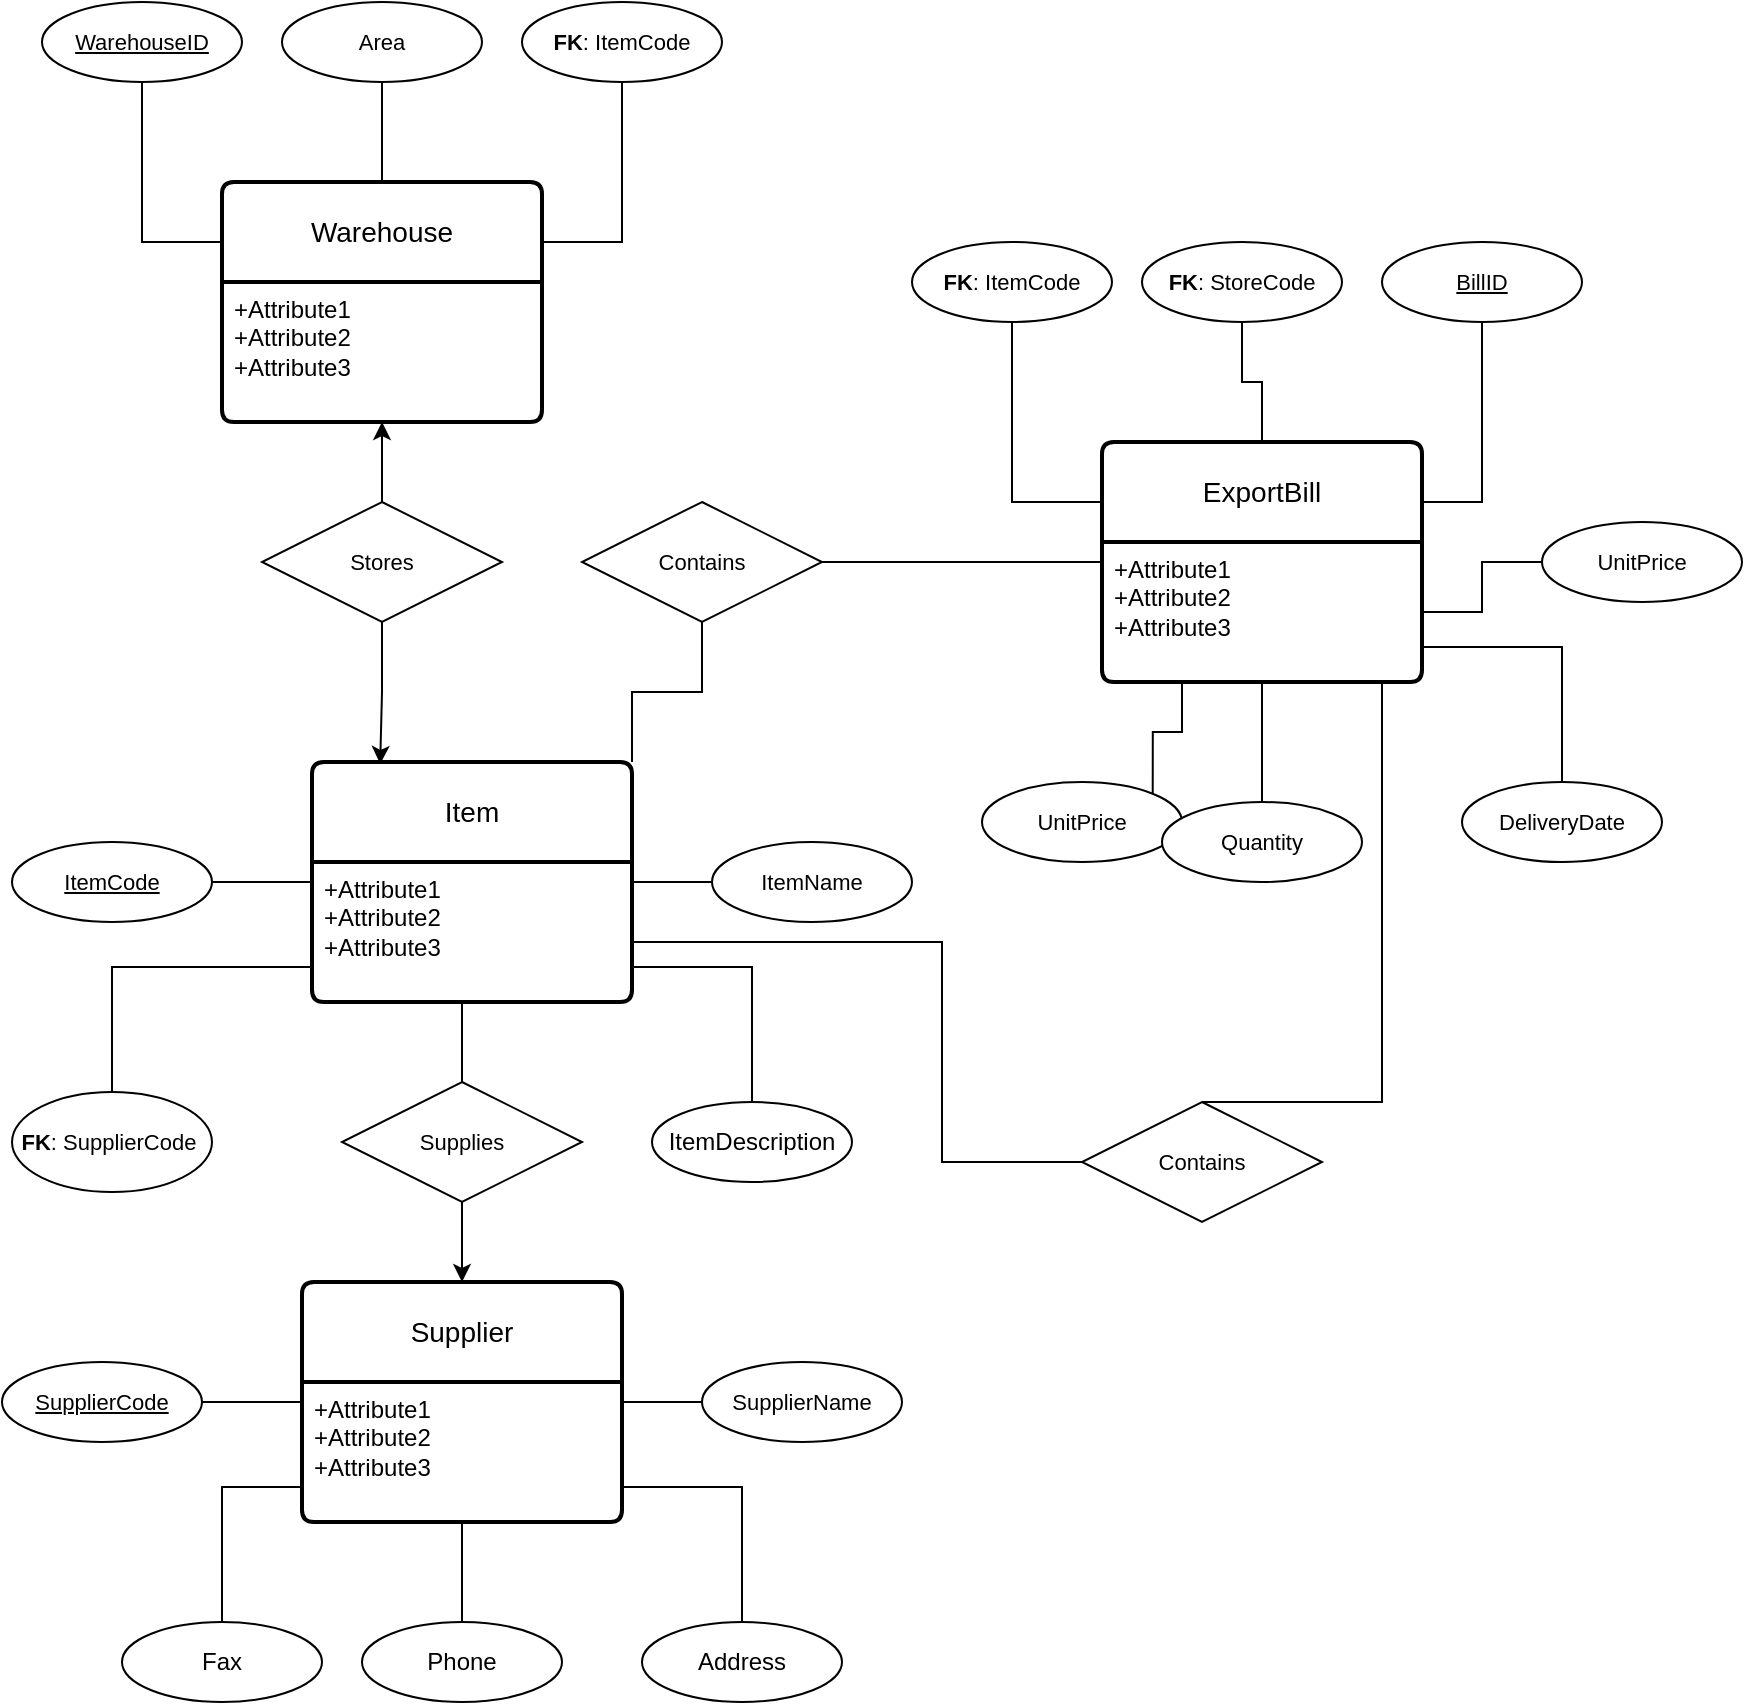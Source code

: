 <mxfile version="24.7.7">
  <diagram id="R2lEEEUBdFMjLlhIrx00" name="Page-1">
    <mxGraphModel dx="1491" dy="2787" grid="1" gridSize="10" guides="1" tooltips="1" connect="1" arrows="1" fold="1" page="1" pageScale="1" pageWidth="850" pageHeight="1100" math="0" shadow="0" extFonts="Permanent Marker^https://fonts.googleapis.com/css?family=Permanent+Marker">
      <root>
        <mxCell id="0" />
        <mxCell id="1" parent="0" />
        <mxCell id="S61wOGUgB-DtKK6DvQTH-1" value="Supplier" style="swimlane;childLayout=stackLayout;horizontal=1;startSize=50;horizontalStack=0;rounded=1;fontSize=14;fontStyle=0;strokeWidth=2;resizeParent=0;resizeLast=1;shadow=0;dashed=0;align=center;arcSize=4;whiteSpace=wrap;html=1;" vertex="1" parent="1">
          <mxGeometry x="590" y="150" width="160" height="120" as="geometry" />
        </mxCell>
        <mxCell id="S61wOGUgB-DtKK6DvQTH-2" value="+Attribute1&#xa;+Attribute2&#xa;+Attribute3" style="align=left;strokeColor=none;fillColor=none;spacingLeft=4;fontSize=12;verticalAlign=top;resizable=0;rotatable=0;part=1;html=1;" vertex="1" parent="S61wOGUgB-DtKK6DvQTH-1">
          <mxGeometry y="50" width="160" height="70" as="geometry" />
        </mxCell>
        <mxCell id="S61wOGUgB-DtKK6DvQTH-15" value="" style="edgeStyle=orthogonalEdgeStyle;shape=connector;rounded=0;orthogonalLoop=1;jettySize=auto;html=1;strokeColor=default;align=center;verticalAlign=middle;fontFamily=Helvetica;fontSize=11;fontColor=default;labelBackgroundColor=default;endArrow=none;endFill=0;" edge="1" parent="1" source="S61wOGUgB-DtKK6DvQTH-3" target="S61wOGUgB-DtKK6DvQTH-2">
          <mxGeometry relative="1" as="geometry" />
        </mxCell>
        <mxCell id="S61wOGUgB-DtKK6DvQTH-3" value="Phone" style="ellipse;whiteSpace=wrap;html=1;align=center;" vertex="1" parent="1">
          <mxGeometry x="620" y="320" width="100" height="40" as="geometry" />
        </mxCell>
        <mxCell id="S61wOGUgB-DtKK6DvQTH-14" style="edgeStyle=orthogonalEdgeStyle;shape=connector;rounded=0;orthogonalLoop=1;jettySize=auto;html=1;exitX=0.5;exitY=0;exitDx=0;exitDy=0;entryX=0;entryY=0.75;entryDx=0;entryDy=0;strokeColor=default;align=center;verticalAlign=middle;fontFamily=Helvetica;fontSize=11;fontColor=default;labelBackgroundColor=default;endArrow=none;endFill=0;" edge="1" parent="1" source="S61wOGUgB-DtKK6DvQTH-6" target="S61wOGUgB-DtKK6DvQTH-2">
          <mxGeometry relative="1" as="geometry" />
        </mxCell>
        <mxCell id="S61wOGUgB-DtKK6DvQTH-6" value="Fax" style="ellipse;whiteSpace=wrap;html=1;align=center;" vertex="1" parent="1">
          <mxGeometry x="500" y="320" width="100" height="40" as="geometry" />
        </mxCell>
        <mxCell id="S61wOGUgB-DtKK6DvQTH-11" style="edgeStyle=orthogonalEdgeStyle;rounded=0;orthogonalLoop=1;jettySize=auto;html=1;exitX=0.5;exitY=0;exitDx=0;exitDy=0;entryX=1;entryY=0.75;entryDx=0;entryDy=0;endArrow=none;endFill=0;" edge="1" parent="1" source="S61wOGUgB-DtKK6DvQTH-9" target="S61wOGUgB-DtKK6DvQTH-2">
          <mxGeometry relative="1" as="geometry" />
        </mxCell>
        <mxCell id="S61wOGUgB-DtKK6DvQTH-9" value="Address" style="ellipse;whiteSpace=wrap;html=1;align=center;" vertex="1" parent="1">
          <mxGeometry x="760" y="320" width="100" height="40" as="geometry" />
        </mxCell>
        <mxCell id="S61wOGUgB-DtKK6DvQTH-17" value="" style="edgeStyle=orthogonalEdgeStyle;shape=connector;rounded=0;orthogonalLoop=1;jettySize=auto;html=1;strokeColor=default;align=center;verticalAlign=middle;fontFamily=Helvetica;fontSize=11;fontColor=default;labelBackgroundColor=default;endArrow=none;endFill=0;" edge="1" parent="1" source="S61wOGUgB-DtKK6DvQTH-16" target="S61wOGUgB-DtKK6DvQTH-2">
          <mxGeometry relative="1" as="geometry">
            <Array as="points">
              <mxPoint x="580" y="210" />
              <mxPoint x="580" y="210" />
            </Array>
          </mxGeometry>
        </mxCell>
        <mxCell id="S61wOGUgB-DtKK6DvQTH-16" value="SupplierCode" style="ellipse;whiteSpace=wrap;html=1;align=center;fontStyle=4;fontFamily=Helvetica;fontSize=11;fontColor=default;labelBackgroundColor=default;" vertex="1" parent="1">
          <mxGeometry x="440" y="190" width="100" height="40" as="geometry" />
        </mxCell>
        <mxCell id="S61wOGUgB-DtKK6DvQTH-19" value="" style="edgeStyle=orthogonalEdgeStyle;shape=connector;rounded=0;orthogonalLoop=1;jettySize=auto;html=1;strokeColor=default;align=center;verticalAlign=middle;fontFamily=Helvetica;fontSize=11;fontColor=default;labelBackgroundColor=default;endArrow=none;endFill=0;" edge="1" parent="1" source="S61wOGUgB-DtKK6DvQTH-18" target="S61wOGUgB-DtKK6DvQTH-2">
          <mxGeometry relative="1" as="geometry">
            <Array as="points">
              <mxPoint x="760" y="210" />
              <mxPoint x="760" y="210" />
            </Array>
          </mxGeometry>
        </mxCell>
        <mxCell id="S61wOGUgB-DtKK6DvQTH-18" value="SupplierName" style="ellipse;whiteSpace=wrap;html=1;align=center;fontFamily=Helvetica;fontSize=11;fontColor=default;labelBackgroundColor=default;" vertex="1" parent="1">
          <mxGeometry x="790" y="190" width="100" height="40" as="geometry" />
        </mxCell>
        <mxCell id="S61wOGUgB-DtKK6DvQTH-22" style="edgeStyle=orthogonalEdgeStyle;shape=connector;rounded=0;orthogonalLoop=1;jettySize=auto;html=1;exitX=0.5;exitY=1;exitDx=0;exitDy=0;entryX=0.5;entryY=0;entryDx=0;entryDy=0;strokeColor=default;align=center;verticalAlign=middle;fontFamily=Helvetica;fontSize=11;fontColor=default;labelBackgroundColor=default;endArrow=classic;endFill=1;" edge="1" parent="1" source="S61wOGUgB-DtKK6DvQTH-20" target="S61wOGUgB-DtKK6DvQTH-1">
          <mxGeometry relative="1" as="geometry" />
        </mxCell>
        <mxCell id="S61wOGUgB-DtKK6DvQTH-37" value="" style="edgeStyle=orthogonalEdgeStyle;shape=connector;rounded=0;orthogonalLoop=1;jettySize=auto;html=1;strokeColor=default;align=center;verticalAlign=middle;fontFamily=Helvetica;fontSize=11;fontColor=default;labelBackgroundColor=default;endArrow=none;endFill=0;" edge="1" parent="1" source="S61wOGUgB-DtKK6DvQTH-20" target="S61wOGUgB-DtKK6DvQTH-24">
          <mxGeometry relative="1" as="geometry">
            <Array as="points">
              <mxPoint x="670" y="20" />
              <mxPoint x="670" y="20" />
            </Array>
          </mxGeometry>
        </mxCell>
        <mxCell id="S61wOGUgB-DtKK6DvQTH-20" value="Supplies " style="shape=rhombus;perimeter=rhombusPerimeter;whiteSpace=wrap;html=1;align=center;fontFamily=Helvetica;fontSize=11;fontColor=default;labelBackgroundColor=default;" vertex="1" parent="1">
          <mxGeometry x="610" y="50" width="120" height="60" as="geometry" />
        </mxCell>
        <mxCell id="S61wOGUgB-DtKK6DvQTH-23" value="Item" style="swimlane;childLayout=stackLayout;horizontal=1;startSize=50;horizontalStack=0;rounded=1;fontSize=14;fontStyle=0;strokeWidth=2;resizeParent=0;resizeLast=1;shadow=0;dashed=0;align=center;arcSize=4;whiteSpace=wrap;html=1;" vertex="1" parent="1">
          <mxGeometry x="595" y="-110" width="160" height="120" as="geometry" />
        </mxCell>
        <mxCell id="S61wOGUgB-DtKK6DvQTH-24" value="+Attribute1&#xa;+Attribute2&#xa;+Attribute3" style="align=left;strokeColor=none;fillColor=none;spacingLeft=4;fontSize=12;verticalAlign=top;resizable=0;rotatable=0;part=1;html=1;" vertex="1" parent="S61wOGUgB-DtKK6DvQTH-23">
          <mxGeometry y="50" width="160" height="70" as="geometry" />
        </mxCell>
        <mxCell id="S61wOGUgB-DtKK6DvQTH-29" style="edgeStyle=orthogonalEdgeStyle;rounded=0;orthogonalLoop=1;jettySize=auto;html=1;exitX=0.5;exitY=0;exitDx=0;exitDy=0;entryX=1;entryY=0.75;entryDx=0;entryDy=0;endArrow=none;endFill=0;" edge="1" parent="1" source="S61wOGUgB-DtKK6DvQTH-30" target="S61wOGUgB-DtKK6DvQTH-24">
          <mxGeometry relative="1" as="geometry" />
        </mxCell>
        <mxCell id="S61wOGUgB-DtKK6DvQTH-30" value="ItemDescription" style="ellipse;whiteSpace=wrap;html=1;align=center;" vertex="1" parent="1">
          <mxGeometry x="765" y="60" width="100" height="40" as="geometry" />
        </mxCell>
        <mxCell id="S61wOGUgB-DtKK6DvQTH-31" value="" style="edgeStyle=orthogonalEdgeStyle;shape=connector;rounded=0;orthogonalLoop=1;jettySize=auto;html=1;strokeColor=default;align=center;verticalAlign=middle;fontFamily=Helvetica;fontSize=11;fontColor=default;labelBackgroundColor=default;endArrow=none;endFill=0;" edge="1" parent="1" source="S61wOGUgB-DtKK6DvQTH-32" target="S61wOGUgB-DtKK6DvQTH-24">
          <mxGeometry relative="1" as="geometry">
            <Array as="points">
              <mxPoint x="585" y="-50" />
              <mxPoint x="585" y="-50" />
            </Array>
          </mxGeometry>
        </mxCell>
        <mxCell id="S61wOGUgB-DtKK6DvQTH-32" value="ItemCode" style="ellipse;whiteSpace=wrap;html=1;align=center;fontStyle=4;fontFamily=Helvetica;fontSize=11;fontColor=default;labelBackgroundColor=default;" vertex="1" parent="1">
          <mxGeometry x="445" y="-70" width="100" height="40" as="geometry" />
        </mxCell>
        <mxCell id="S61wOGUgB-DtKK6DvQTH-33" value="" style="edgeStyle=orthogonalEdgeStyle;shape=connector;rounded=0;orthogonalLoop=1;jettySize=auto;html=1;strokeColor=default;align=center;verticalAlign=middle;fontFamily=Helvetica;fontSize=11;fontColor=default;labelBackgroundColor=default;endArrow=none;endFill=0;" edge="1" parent="1" source="S61wOGUgB-DtKK6DvQTH-34" target="S61wOGUgB-DtKK6DvQTH-24">
          <mxGeometry relative="1" as="geometry">
            <Array as="points">
              <mxPoint x="765" y="-50" />
              <mxPoint x="765" y="-50" />
            </Array>
          </mxGeometry>
        </mxCell>
        <mxCell id="S61wOGUgB-DtKK6DvQTH-34" value="ItemName" style="ellipse;whiteSpace=wrap;html=1;align=center;fontFamily=Helvetica;fontSize=11;fontColor=default;labelBackgroundColor=default;" vertex="1" parent="1">
          <mxGeometry x="795" y="-70" width="100" height="40" as="geometry" />
        </mxCell>
        <mxCell id="S61wOGUgB-DtKK6DvQTH-44" value="" style="edgeStyle=orthogonalEdgeStyle;shape=connector;rounded=0;orthogonalLoop=1;jettySize=auto;html=1;strokeColor=default;align=center;verticalAlign=middle;fontFamily=Helvetica;fontSize=11;fontColor=default;labelBackgroundColor=default;endArrow=classic;endFill=1;" edge="1" parent="1" source="S61wOGUgB-DtKK6DvQTH-38" target="S61wOGUgB-DtKK6DvQTH-43">
          <mxGeometry relative="1" as="geometry" />
        </mxCell>
        <mxCell id="S61wOGUgB-DtKK6DvQTH-38" value="Stores " style="shape=rhombus;perimeter=rhombusPerimeter;whiteSpace=wrap;html=1;align=center;fontFamily=Helvetica;fontSize=11;fontColor=default;labelBackgroundColor=default;" vertex="1" parent="1">
          <mxGeometry x="570" y="-240" width="120" height="60" as="geometry" />
        </mxCell>
        <mxCell id="S61wOGUgB-DtKK6DvQTH-39" style="edgeStyle=orthogonalEdgeStyle;shape=connector;rounded=0;orthogonalLoop=1;jettySize=auto;html=1;exitX=0.5;exitY=1;exitDx=0;exitDy=0;entryX=0.213;entryY=0.008;entryDx=0;entryDy=0;entryPerimeter=0;strokeColor=default;align=center;verticalAlign=middle;fontFamily=Helvetica;fontSize=11;fontColor=default;labelBackgroundColor=default;endArrow=classic;endFill=1;" edge="1" parent="1" source="S61wOGUgB-DtKK6DvQTH-38" target="S61wOGUgB-DtKK6DvQTH-23">
          <mxGeometry relative="1" as="geometry" />
        </mxCell>
        <mxCell id="S61wOGUgB-DtKK6DvQTH-41" style="edgeStyle=orthogonalEdgeStyle;shape=connector;rounded=0;orthogonalLoop=1;jettySize=auto;html=1;exitX=0.5;exitY=1;exitDx=0;exitDy=0;entryX=1;entryY=0;entryDx=0;entryDy=0;strokeColor=default;align=center;verticalAlign=middle;fontFamily=Helvetica;fontSize=11;fontColor=default;labelBackgroundColor=default;endArrow=none;endFill=0;" edge="1" parent="1" source="S61wOGUgB-DtKK6DvQTH-40" target="S61wOGUgB-DtKK6DvQTH-23">
          <mxGeometry relative="1" as="geometry" />
        </mxCell>
        <mxCell id="S61wOGUgB-DtKK6DvQTH-55" style="edgeStyle=orthogonalEdgeStyle;shape=connector;rounded=0;orthogonalLoop=1;jettySize=auto;html=1;exitX=1;exitY=0.5;exitDx=0;exitDy=0;strokeColor=default;align=center;verticalAlign=middle;fontFamily=Helvetica;fontSize=11;fontColor=default;labelBackgroundColor=default;endArrow=none;endFill=0;" edge="1" parent="1" source="S61wOGUgB-DtKK6DvQTH-40" target="S61wOGUgB-DtKK6DvQTH-56">
          <mxGeometry relative="1" as="geometry">
            <mxPoint x="1030" y="-210" as="targetPoint" />
          </mxGeometry>
        </mxCell>
        <mxCell id="S61wOGUgB-DtKK6DvQTH-40" value="Contains " style="shape=rhombus;perimeter=rhombusPerimeter;whiteSpace=wrap;html=1;align=center;fontFamily=Helvetica;fontSize=11;fontColor=default;labelBackgroundColor=default;" vertex="1" parent="1">
          <mxGeometry x="730" y="-240" width="120" height="60" as="geometry" />
        </mxCell>
        <mxCell id="S61wOGUgB-DtKK6DvQTH-47" value="" style="edgeStyle=orthogonalEdgeStyle;shape=connector;rounded=0;orthogonalLoop=1;jettySize=auto;html=1;strokeColor=default;align=center;verticalAlign=middle;fontFamily=Helvetica;fontSize=11;fontColor=default;labelBackgroundColor=default;endArrow=none;endFill=0;" edge="1" parent="1" source="S61wOGUgB-DtKK6DvQTH-42" target="S61wOGUgB-DtKK6DvQTH-45">
          <mxGeometry relative="1" as="geometry" />
        </mxCell>
        <mxCell id="S61wOGUgB-DtKK6DvQTH-42" value="Warehouse" style="swimlane;childLayout=stackLayout;horizontal=1;startSize=50;horizontalStack=0;rounded=1;fontSize=14;fontStyle=0;strokeWidth=2;resizeParent=0;resizeLast=1;shadow=0;dashed=0;align=center;arcSize=4;whiteSpace=wrap;html=1;fontFamily=Helvetica;fontColor=default;labelBackgroundColor=default;" vertex="1" parent="1">
          <mxGeometry x="550" y="-400" width="160" height="120" as="geometry" />
        </mxCell>
        <mxCell id="S61wOGUgB-DtKK6DvQTH-43" value="+Attribute1&#xa;+Attribute2&#xa;+Attribute3" style="align=left;strokeColor=none;fillColor=none;spacingLeft=4;fontSize=12;verticalAlign=top;resizable=0;rotatable=0;part=1;html=1;fontFamily=Helvetica;fontColor=default;labelBackgroundColor=default;" vertex="1" parent="S61wOGUgB-DtKK6DvQTH-42">
          <mxGeometry y="50" width="160" height="70" as="geometry" />
        </mxCell>
        <mxCell id="S61wOGUgB-DtKK6DvQTH-45" value="Area" style="ellipse;whiteSpace=wrap;html=1;align=center;fontFamily=Helvetica;fontSize=11;fontColor=default;labelBackgroundColor=default;" vertex="1" parent="1">
          <mxGeometry x="580" y="-490" width="100" height="40" as="geometry" />
        </mxCell>
        <mxCell id="S61wOGUgB-DtKK6DvQTH-49" style="edgeStyle=orthogonalEdgeStyle;shape=connector;rounded=0;orthogonalLoop=1;jettySize=auto;html=1;exitX=0.5;exitY=1;exitDx=0;exitDy=0;entryX=1;entryY=0.25;entryDx=0;entryDy=0;strokeColor=default;align=center;verticalAlign=middle;fontFamily=Helvetica;fontSize=11;fontColor=default;labelBackgroundColor=default;endArrow=none;endFill=0;" edge="1" parent="1" source="S61wOGUgB-DtKK6DvQTH-48" target="S61wOGUgB-DtKK6DvQTH-42">
          <mxGeometry relative="1" as="geometry" />
        </mxCell>
        <mxCell id="S61wOGUgB-DtKK6DvQTH-48" value="&lt;strong&gt;FK&lt;/strong&gt;: ItemCode" style="ellipse;whiteSpace=wrap;html=1;align=center;fontFamily=Helvetica;fontSize=11;fontColor=default;labelBackgroundColor=default;" vertex="1" parent="1">
          <mxGeometry x="700" y="-490" width="100" height="40" as="geometry" />
        </mxCell>
        <mxCell id="S61wOGUgB-DtKK6DvQTH-51" style="edgeStyle=orthogonalEdgeStyle;shape=connector;rounded=0;orthogonalLoop=1;jettySize=auto;html=1;exitX=0.5;exitY=1;exitDx=0;exitDy=0;entryX=0;entryY=0.25;entryDx=0;entryDy=0;strokeColor=default;align=center;verticalAlign=middle;fontFamily=Helvetica;fontSize=11;fontColor=default;labelBackgroundColor=default;endArrow=none;endFill=0;" edge="1" parent="1" source="S61wOGUgB-DtKK6DvQTH-50" target="S61wOGUgB-DtKK6DvQTH-42">
          <mxGeometry relative="1" as="geometry" />
        </mxCell>
        <mxCell id="S61wOGUgB-DtKK6DvQTH-50" value="WarehouseID" style="ellipse;whiteSpace=wrap;html=1;align=center;fontStyle=4;fontFamily=Helvetica;fontSize=11;fontColor=default;labelBackgroundColor=default;" vertex="1" parent="1">
          <mxGeometry x="460" y="-490" width="100" height="40" as="geometry" />
        </mxCell>
        <mxCell id="S61wOGUgB-DtKK6DvQTH-54" style="edgeStyle=orthogonalEdgeStyle;shape=connector;rounded=0;orthogonalLoop=1;jettySize=auto;html=1;exitX=0.5;exitY=0;exitDx=0;exitDy=0;entryX=0;entryY=0.75;entryDx=0;entryDy=0;strokeColor=default;align=center;verticalAlign=middle;fontFamily=Helvetica;fontSize=11;fontColor=default;labelBackgroundColor=default;endArrow=none;endFill=0;" edge="1" parent="1" source="S61wOGUgB-DtKK6DvQTH-52" target="S61wOGUgB-DtKK6DvQTH-24">
          <mxGeometry relative="1" as="geometry" />
        </mxCell>
        <mxCell id="S61wOGUgB-DtKK6DvQTH-52" value="&lt;strong&gt;FK&lt;/strong&gt;: SupplierCode&amp;nbsp;" style="ellipse;whiteSpace=wrap;html=1;align=center;fontFamily=Helvetica;fontSize=11;fontColor=default;labelBackgroundColor=default;" vertex="1" parent="1">
          <mxGeometry x="445" y="55" width="100" height="50" as="geometry" />
        </mxCell>
        <mxCell id="S61wOGUgB-DtKK6DvQTH-56" value="ExportBill" style="swimlane;childLayout=stackLayout;horizontal=1;startSize=50;horizontalStack=0;rounded=1;fontSize=14;fontStyle=0;strokeWidth=2;resizeParent=0;resizeLast=1;shadow=0;dashed=0;align=center;arcSize=4;whiteSpace=wrap;html=1;fontFamily=Helvetica;fontColor=default;labelBackgroundColor=default;" vertex="1" parent="1">
          <mxGeometry x="990" y="-270" width="160" height="120" as="geometry" />
        </mxCell>
        <mxCell id="S61wOGUgB-DtKK6DvQTH-57" value="+Attribute1&#xa;+Attribute2&#xa;+Attribute3" style="align=left;strokeColor=none;fillColor=none;spacingLeft=4;fontSize=12;verticalAlign=top;resizable=0;rotatable=0;part=1;html=1;fontFamily=Helvetica;fontColor=default;labelBackgroundColor=default;" vertex="1" parent="S61wOGUgB-DtKK6DvQTH-56">
          <mxGeometry y="50" width="160" height="70" as="geometry" />
        </mxCell>
        <mxCell id="S61wOGUgB-DtKK6DvQTH-73" style="edgeStyle=orthogonalEdgeStyle;shape=connector;rounded=0;orthogonalLoop=1;jettySize=auto;html=1;exitX=0.5;exitY=1;exitDx=0;exitDy=0;entryX=0;entryY=0.25;entryDx=0;entryDy=0;strokeColor=default;align=center;verticalAlign=middle;fontFamily=Helvetica;fontSize=11;fontColor=default;labelBackgroundColor=default;endArrow=none;endFill=0;" edge="1" parent="1" source="S61wOGUgB-DtKK6DvQTH-58" target="S61wOGUgB-DtKK6DvQTH-56">
          <mxGeometry relative="1" as="geometry" />
        </mxCell>
        <mxCell id="S61wOGUgB-DtKK6DvQTH-58" value="&lt;strong&gt;FK&lt;/strong&gt;: ItemCode" style="ellipse;whiteSpace=wrap;html=1;align=center;fontFamily=Helvetica;fontSize=11;fontColor=default;labelBackgroundColor=default;" vertex="1" parent="1">
          <mxGeometry x="895" y="-370" width="100" height="40" as="geometry" />
        </mxCell>
        <mxCell id="S61wOGUgB-DtKK6DvQTH-72" style="edgeStyle=orthogonalEdgeStyle;shape=connector;rounded=0;orthogonalLoop=1;jettySize=auto;html=1;exitX=0.5;exitY=1;exitDx=0;exitDy=0;entryX=0.5;entryY=0;entryDx=0;entryDy=0;strokeColor=default;align=center;verticalAlign=middle;fontFamily=Helvetica;fontSize=11;fontColor=default;labelBackgroundColor=default;endArrow=none;endFill=0;" edge="1" parent="1" source="S61wOGUgB-DtKK6DvQTH-59" target="S61wOGUgB-DtKK6DvQTH-56">
          <mxGeometry relative="1" as="geometry" />
        </mxCell>
        <mxCell id="S61wOGUgB-DtKK6DvQTH-59" value="&lt;strong&gt;FK&lt;/strong&gt;: StoreCode" style="ellipse;whiteSpace=wrap;html=1;align=center;fontFamily=Helvetica;fontSize=11;fontColor=default;labelBackgroundColor=default;" vertex="1" parent="1">
          <mxGeometry x="1010" y="-370" width="100" height="40" as="geometry" />
        </mxCell>
        <mxCell id="S61wOGUgB-DtKK6DvQTH-71" style="edgeStyle=orthogonalEdgeStyle;shape=connector;rounded=0;orthogonalLoop=1;jettySize=auto;html=1;exitX=0.5;exitY=1;exitDx=0;exitDy=0;entryX=1;entryY=0.25;entryDx=0;entryDy=0;strokeColor=default;align=center;verticalAlign=middle;fontFamily=Helvetica;fontSize=11;fontColor=default;labelBackgroundColor=default;endArrow=none;endFill=0;" edge="1" parent="1" source="S61wOGUgB-DtKK6DvQTH-60" target="S61wOGUgB-DtKK6DvQTH-56">
          <mxGeometry relative="1" as="geometry" />
        </mxCell>
        <mxCell id="S61wOGUgB-DtKK6DvQTH-60" value="BillID" style="ellipse;whiteSpace=wrap;html=1;align=center;fontStyle=4;fontFamily=Helvetica;fontSize=11;fontColor=default;labelBackgroundColor=default;" vertex="1" parent="1">
          <mxGeometry x="1130" y="-370" width="100" height="40" as="geometry" />
        </mxCell>
        <mxCell id="S61wOGUgB-DtKK6DvQTH-69" style="edgeStyle=orthogonalEdgeStyle;shape=connector;rounded=0;orthogonalLoop=1;jettySize=auto;html=1;exitX=1;exitY=0;exitDx=0;exitDy=0;entryX=0.25;entryY=1;entryDx=0;entryDy=0;strokeColor=default;align=center;verticalAlign=middle;fontFamily=Helvetica;fontSize=11;fontColor=default;labelBackgroundColor=default;endArrow=none;endFill=0;" edge="1" parent="1" source="S61wOGUgB-DtKK6DvQTH-61" target="S61wOGUgB-DtKK6DvQTH-57">
          <mxGeometry relative="1" as="geometry" />
        </mxCell>
        <mxCell id="S61wOGUgB-DtKK6DvQTH-61" value="UnitPrice" style="ellipse;whiteSpace=wrap;html=1;align=center;fontFamily=Helvetica;fontSize=11;fontColor=default;labelBackgroundColor=default;" vertex="1" parent="1">
          <mxGeometry x="930" y="-100" width="100" height="40" as="geometry" />
        </mxCell>
        <mxCell id="S61wOGUgB-DtKK6DvQTH-65" value="" style="edgeStyle=orthogonalEdgeStyle;shape=connector;rounded=0;orthogonalLoop=1;jettySize=auto;html=1;strokeColor=default;align=center;verticalAlign=middle;fontFamily=Helvetica;fontSize=11;fontColor=default;labelBackgroundColor=default;endArrow=none;endFill=0;" edge="1" parent="1" source="S61wOGUgB-DtKK6DvQTH-62" target="S61wOGUgB-DtKK6DvQTH-57">
          <mxGeometry relative="1" as="geometry" />
        </mxCell>
        <mxCell id="S61wOGUgB-DtKK6DvQTH-62" value="Quantity" style="ellipse;whiteSpace=wrap;html=1;align=center;fontFamily=Helvetica;fontSize=11;fontColor=default;labelBackgroundColor=default;" vertex="1" parent="1">
          <mxGeometry x="1020" y="-90" width="100" height="40" as="geometry" />
        </mxCell>
        <mxCell id="S61wOGUgB-DtKK6DvQTH-70" style="edgeStyle=orthogonalEdgeStyle;shape=connector;rounded=0;orthogonalLoop=1;jettySize=auto;html=1;exitX=0.5;exitY=0;exitDx=0;exitDy=0;entryX=1;entryY=0.75;entryDx=0;entryDy=0;strokeColor=default;align=center;verticalAlign=middle;fontFamily=Helvetica;fontSize=11;fontColor=default;labelBackgroundColor=default;endArrow=none;endFill=0;" edge="1" parent="1" source="S61wOGUgB-DtKK6DvQTH-63" target="S61wOGUgB-DtKK6DvQTH-57">
          <mxGeometry relative="1" as="geometry" />
        </mxCell>
        <mxCell id="S61wOGUgB-DtKK6DvQTH-63" value="DeliveryDate" style="ellipse;whiteSpace=wrap;html=1;align=center;fontFamily=Helvetica;fontSize=11;fontColor=default;labelBackgroundColor=default;" vertex="1" parent="1">
          <mxGeometry x="1170" y="-100" width="100" height="40" as="geometry" />
        </mxCell>
        <mxCell id="S61wOGUgB-DtKK6DvQTH-75" value="" style="edgeStyle=orthogonalEdgeStyle;shape=connector;rounded=0;orthogonalLoop=1;jettySize=auto;html=1;strokeColor=default;align=center;verticalAlign=middle;fontFamily=Helvetica;fontSize=11;fontColor=default;labelBackgroundColor=default;endArrow=none;endFill=0;" edge="1" parent="1" source="S61wOGUgB-DtKK6DvQTH-74" target="S61wOGUgB-DtKK6DvQTH-57">
          <mxGeometry relative="1" as="geometry" />
        </mxCell>
        <mxCell id="S61wOGUgB-DtKK6DvQTH-74" value="UnitPrice" style="ellipse;whiteSpace=wrap;html=1;align=center;fontFamily=Helvetica;fontSize=11;fontColor=default;labelBackgroundColor=default;" vertex="1" parent="1">
          <mxGeometry x="1210" y="-230" width="100" height="40" as="geometry" />
        </mxCell>
        <mxCell id="S61wOGUgB-DtKK6DvQTH-77" style="edgeStyle=orthogonalEdgeStyle;shape=connector;rounded=0;orthogonalLoop=1;jettySize=auto;html=1;exitX=0;exitY=0.5;exitDx=0;exitDy=0;entryX=1;entryY=0.5;entryDx=0;entryDy=0;strokeColor=default;align=center;verticalAlign=middle;fontFamily=Helvetica;fontSize=11;fontColor=default;labelBackgroundColor=default;endArrow=none;endFill=0;" edge="1" parent="1" source="S61wOGUgB-DtKK6DvQTH-76" target="S61wOGUgB-DtKK6DvQTH-24">
          <mxGeometry relative="1" as="geometry">
            <Array as="points">
              <mxPoint x="910" y="90" />
              <mxPoint x="910" y="-20" />
              <mxPoint x="755" y="-20" />
            </Array>
          </mxGeometry>
        </mxCell>
        <mxCell id="S61wOGUgB-DtKK6DvQTH-78" style="edgeStyle=orthogonalEdgeStyle;shape=connector;rounded=0;orthogonalLoop=1;jettySize=auto;html=1;exitX=0.5;exitY=0;exitDx=0;exitDy=0;entryX=0.75;entryY=1;entryDx=0;entryDy=0;strokeColor=default;align=center;verticalAlign=middle;fontFamily=Helvetica;fontSize=11;fontColor=default;labelBackgroundColor=default;endArrow=none;endFill=0;" edge="1" parent="1" source="S61wOGUgB-DtKK6DvQTH-76" target="S61wOGUgB-DtKK6DvQTH-57">
          <mxGeometry relative="1" as="geometry">
            <Array as="points">
              <mxPoint x="1130" y="60" />
              <mxPoint x="1130" y="-150" />
            </Array>
          </mxGeometry>
        </mxCell>
        <mxCell id="S61wOGUgB-DtKK6DvQTH-76" value="Contains " style="shape=rhombus;perimeter=rhombusPerimeter;whiteSpace=wrap;html=1;align=center;fontFamily=Helvetica;fontSize=11;fontColor=default;labelBackgroundColor=default;" vertex="1" parent="1">
          <mxGeometry x="980" y="60" width="120" height="60" as="geometry" />
        </mxCell>
      </root>
    </mxGraphModel>
  </diagram>
</mxfile>
